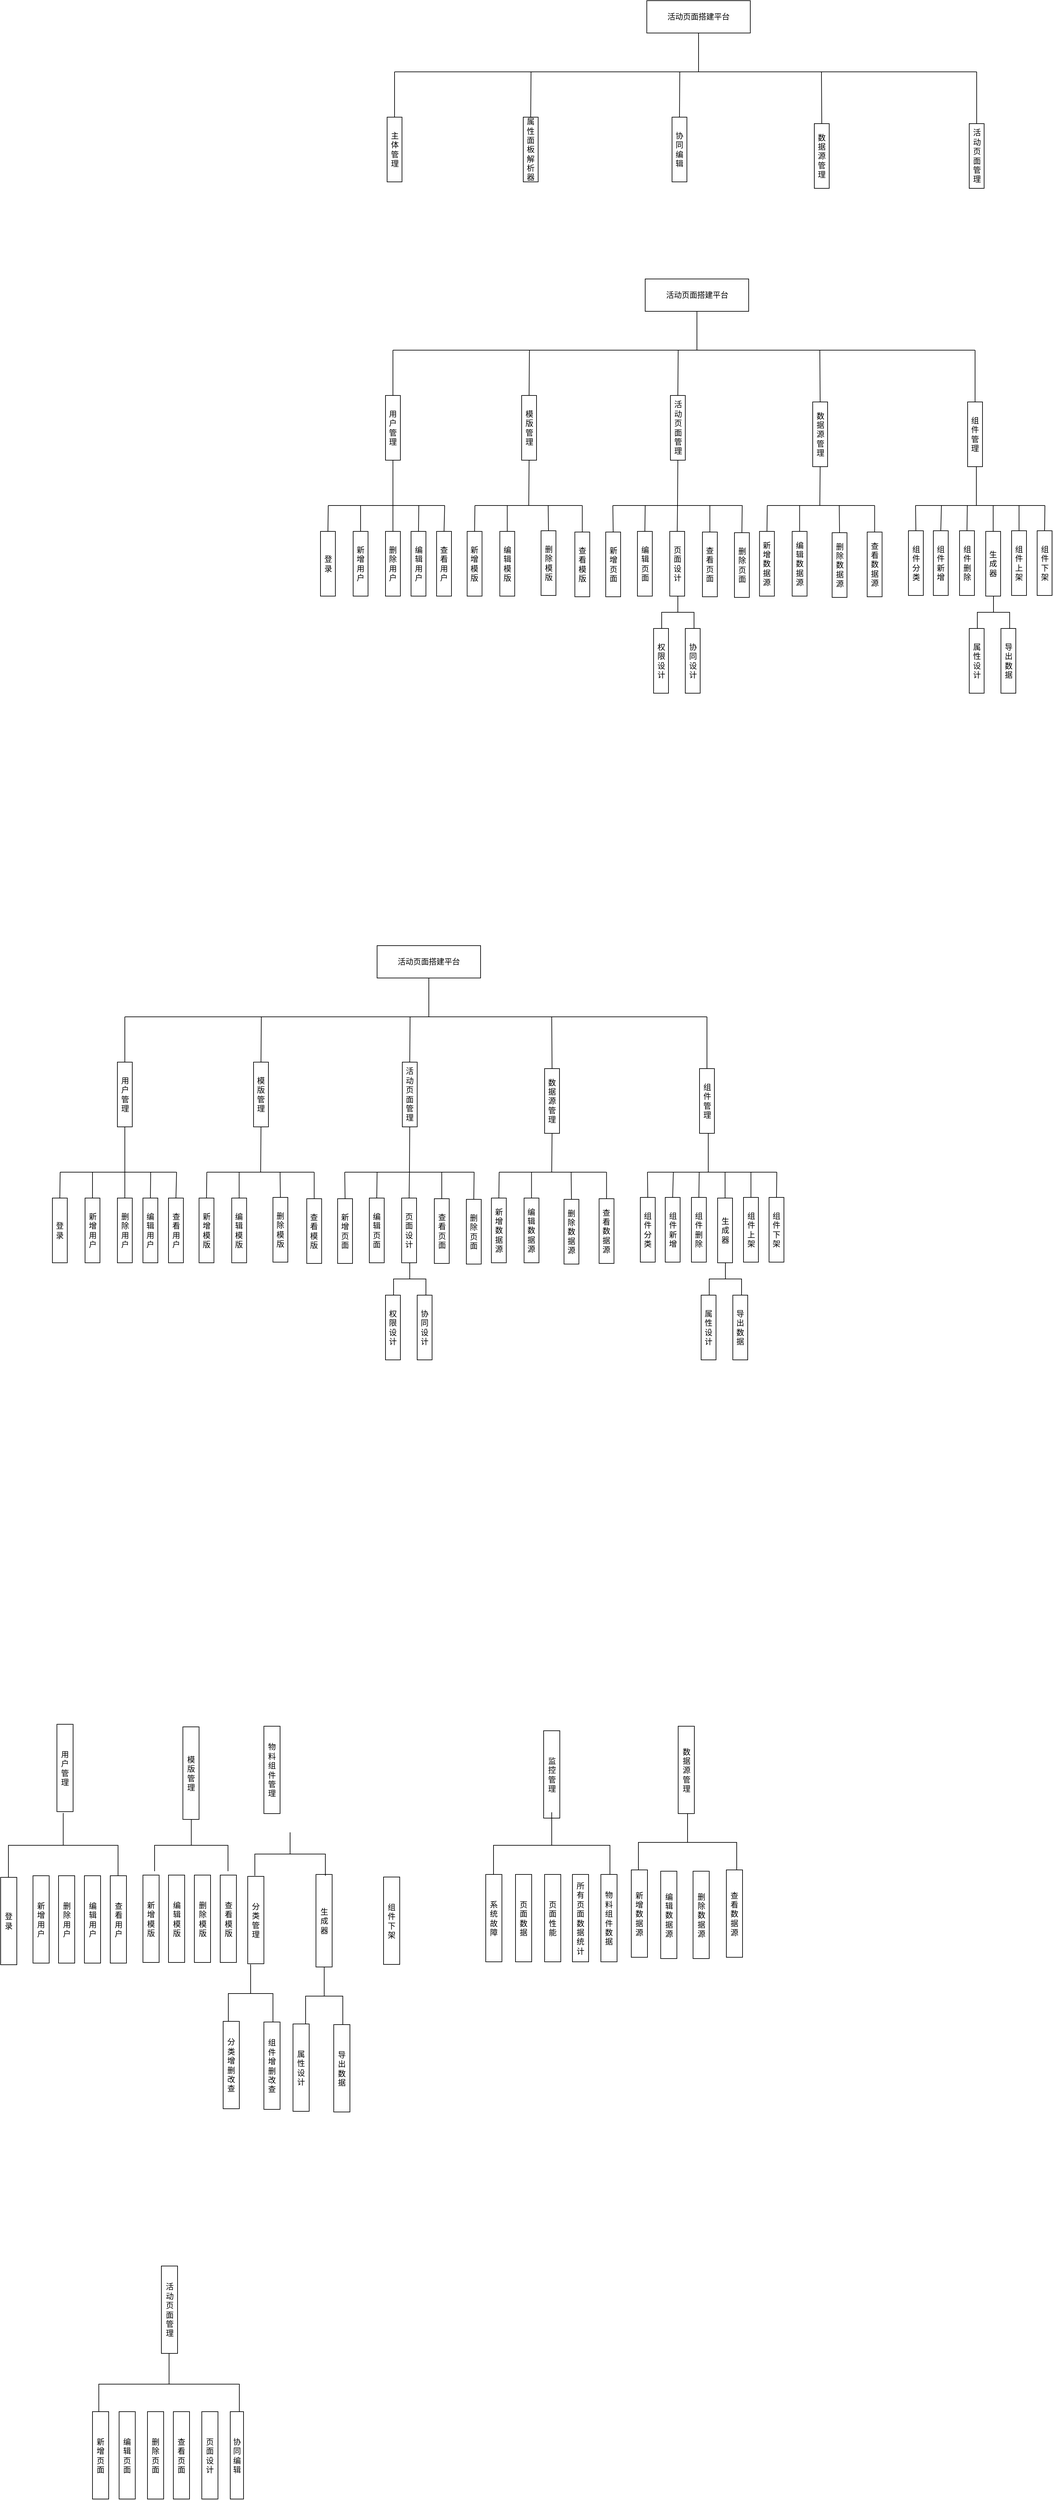 <mxfile version="23.1.6" type="github">
  <diagram name="第 1 页" id="yezRByxBeG7q0EoHFZJD">
    <mxGraphModel dx="1122" dy="1963" grid="1" gridSize="10" guides="1" tooltips="1" connect="1" arrows="1" fold="1" page="1" pageScale="1" pageWidth="827" pageHeight="1169" math="0" shadow="0">
      <root>
        <mxCell id="0" />
        <mxCell id="1" parent="0" />
        <mxCell id="_EL9DQEcoJoAVr3Y6BzG-3" value="用户管理" style="rounded=0;whiteSpace=wrap;html=1;direction=south;" parent="1" vertex="1">
          <mxGeometry x="175" y="1653" width="25" height="135" as="geometry" />
        </mxCell>
        <mxCell id="_EL9DQEcoJoAVr3Y6BzG-4" value="数据源管理" style="rounded=0;whiteSpace=wrap;html=1;direction=south;" parent="1" vertex="1">
          <mxGeometry x="1135.5" y="1656" width="25" height="135" as="geometry" />
        </mxCell>
        <mxCell id="_EL9DQEcoJoAVr3Y6BzG-6" value="模版管理" style="rounded=0;whiteSpace=wrap;html=1;direction=south;" parent="1" vertex="1">
          <mxGeometry x="369.75" y="1657" width="25" height="143" as="geometry" />
        </mxCell>
        <mxCell id="_EL9DQEcoJoAVr3Y6BzG-8" value="活动页面管理" style="rounded=0;whiteSpace=wrap;html=1;direction=south;" parent="1" vertex="1">
          <mxGeometry x="336.5" y="2490" width="25" height="135" as="geometry" />
        </mxCell>
        <mxCell id="_EL9DQEcoJoAVr3Y6BzG-9" value="生成器" style="rounded=0;whiteSpace=wrap;html=1;direction=south;" parent="1" vertex="1">
          <mxGeometry x="575.5" y="1885" width="25" height="143" as="geometry" />
        </mxCell>
        <mxCell id="_EL9DQEcoJoAVr3Y6BzG-10" value="监控管理" style="rounded=0;whiteSpace=wrap;html=1;direction=south;" parent="1" vertex="1">
          <mxGeometry x="927.5" y="1663" width="25" height="135" as="geometry" />
        </mxCell>
        <mxCell id="_EL9DQEcoJoAVr3Y6BzG-11" value="" style="strokeWidth=1;html=1;shape=mxgraph.flowchart.annotation_2;align=left;labelPosition=right;pointerEvents=1;direction=south;" parent="1" vertex="1">
          <mxGeometry x="100" y="1790" width="169.5" height="100" as="geometry" />
        </mxCell>
        <mxCell id="_EL9DQEcoJoAVr3Y6BzG-12" value="新增用户" style="rounded=0;whiteSpace=wrap;html=1;direction=south;" parent="1" vertex="1">
          <mxGeometry x="138" y="1887" width="25" height="135" as="geometry" />
        </mxCell>
        <mxCell id="_EL9DQEcoJoAVr3Y6BzG-13" value="删除用户" style="rounded=0;whiteSpace=wrap;html=1;direction=south;" parent="1" vertex="1">
          <mxGeometry x="177.5" y="1887" width="25" height="135" as="geometry" />
        </mxCell>
        <mxCell id="_EL9DQEcoJoAVr3Y6BzG-14" value="编辑用户" style="rounded=0;whiteSpace=wrap;html=1;direction=south;" parent="1" vertex="1">
          <mxGeometry x="217.5" y="1887" width="25" height="135" as="geometry" />
        </mxCell>
        <mxCell id="_EL9DQEcoJoAVr3Y6BzG-15" value="查看用户" style="rounded=0;whiteSpace=wrap;html=1;direction=south;" parent="1" vertex="1">
          <mxGeometry x="257.5" y="1887" width="25" height="135" as="geometry" />
        </mxCell>
        <mxCell id="_EL9DQEcoJoAVr3Y6BzG-16" value="" style="strokeWidth=1;html=1;shape=mxgraph.flowchart.annotation_2;align=left;labelPosition=right;pointerEvents=1;direction=south;" parent="1" vertex="1">
          <mxGeometry x="326" y="1800" width="113.5" height="80" as="geometry" />
        </mxCell>
        <mxCell id="_EL9DQEcoJoAVr3Y6BzG-17" value="新增模版" style="rounded=0;whiteSpace=wrap;html=1;direction=south;" parent="1" vertex="1">
          <mxGeometry x="308" y="1886" width="25" height="135" as="geometry" />
        </mxCell>
        <mxCell id="_EL9DQEcoJoAVr3Y6BzG-18" value="编辑模版" style="rounded=0;whiteSpace=wrap;html=1;direction=south;" parent="1" vertex="1">
          <mxGeometry x="347.5" y="1886" width="25" height="135" as="geometry" />
        </mxCell>
        <mxCell id="_EL9DQEcoJoAVr3Y6BzG-19" value="删除模版" style="rounded=0;whiteSpace=wrap;html=1;direction=south;" parent="1" vertex="1">
          <mxGeometry x="387.5" y="1886" width="25" height="135" as="geometry" />
        </mxCell>
        <mxCell id="_EL9DQEcoJoAVr3Y6BzG-20" value="查看模版" style="rounded=0;whiteSpace=wrap;html=1;direction=south;" parent="1" vertex="1">
          <mxGeometry x="427.5" y="1886" width="25" height="135" as="geometry" />
        </mxCell>
        <mxCell id="_EL9DQEcoJoAVr3Y6BzG-21" value="" style="strokeWidth=1;html=1;shape=mxgraph.flowchart.annotation_2;align=left;labelPosition=right;pointerEvents=1;direction=south;" parent="1" vertex="1">
          <mxGeometry x="239.75" y="2625" width="217.25" height="95" as="geometry" />
        </mxCell>
        <mxCell id="_EL9DQEcoJoAVr3Y6BzG-22" value="新增页面" style="rounded=0;whiteSpace=wrap;html=1;direction=south;" parent="1" vertex="1">
          <mxGeometry x="230" y="2715" width="25" height="135" as="geometry" />
        </mxCell>
        <mxCell id="_EL9DQEcoJoAVr3Y6BzG-23" value="编辑页面" style="rounded=0;whiteSpace=wrap;html=1;direction=south;" parent="1" vertex="1">
          <mxGeometry x="271.16" y="2715" width="25" height="135" as="geometry" />
        </mxCell>
        <mxCell id="_EL9DQEcoJoAVr3Y6BzG-24" value="删除页面" style="rounded=0;whiteSpace=wrap;html=1;direction=south;" parent="1" vertex="1">
          <mxGeometry x="315" y="2715" width="25" height="135" as="geometry" />
        </mxCell>
        <mxCell id="_EL9DQEcoJoAVr3Y6BzG-25" value="查看页面" style="rounded=0;whiteSpace=wrap;html=1;direction=south;" parent="1" vertex="1">
          <mxGeometry x="355" y="2715" width="25" height="135" as="geometry" />
        </mxCell>
        <mxCell id="_EL9DQEcoJoAVr3Y6BzG-26" value="页面设计" style="rounded=0;whiteSpace=wrap;html=1;direction=south;" parent="1" vertex="1">
          <mxGeometry x="399" y="2715" width="25" height="135" as="geometry" />
        </mxCell>
        <mxCell id="_EL9DQEcoJoAVr3Y6BzG-27" value="协同编辑" style="rounded=0;whiteSpace=wrap;html=1;direction=south;" parent="1" vertex="1">
          <mxGeometry x="443" y="2715" width="20.5" height="135" as="geometry" />
        </mxCell>
        <mxCell id="_EL9DQEcoJoAVr3Y6BzG-28" value="" style="strokeWidth=1;html=1;shape=mxgraph.flowchart.annotation_2;align=left;labelPosition=right;pointerEvents=1;direction=south;" parent="1" vertex="1">
          <mxGeometry x="559.5" y="2028" width="57.5" height="90" as="geometry" />
        </mxCell>
        <mxCell id="_EL9DQEcoJoAVr3Y6BzG-29" value="属性设计" style="rounded=0;whiteSpace=wrap;html=1;direction=south;" parent="1" vertex="1">
          <mxGeometry x="540" y="2116" width="25" height="135" as="geometry" />
        </mxCell>
        <mxCell id="_EL9DQEcoJoAVr3Y6BzG-30" value="导出数据" style="rounded=0;whiteSpace=wrap;html=1;direction=south;" parent="1" vertex="1">
          <mxGeometry x="603" y="2117" width="25" height="135" as="geometry" />
        </mxCell>
        <mxCell id="_EL9DQEcoJoAVr3Y6BzG-31" value="" style="strokeWidth=1;html=1;shape=mxgraph.flowchart.annotation_2;align=left;labelPosition=right;pointerEvents=1;direction=south;" parent="1" vertex="1">
          <mxGeometry x="850" y="1789" width="180" height="102" as="geometry" />
        </mxCell>
        <mxCell id="_EL9DQEcoJoAVr3Y6BzG-32" value="系统故障" style="rounded=0;whiteSpace=wrap;html=1;direction=south;" parent="1" vertex="1">
          <mxGeometry x="838" y="1885" width="25" height="135" as="geometry" />
        </mxCell>
        <mxCell id="_EL9DQEcoJoAVr3Y6BzG-33" value="页面数据" style="rounded=0;whiteSpace=wrap;html=1;direction=south;" parent="1" vertex="1">
          <mxGeometry x="884" y="1885" width="25" height="135" as="geometry" />
        </mxCell>
        <mxCell id="_EL9DQEcoJoAVr3Y6BzG-34" value="页面性能" style="rounded=0;whiteSpace=wrap;html=1;direction=south;" parent="1" vertex="1">
          <mxGeometry x="929" y="1885" width="25" height="135" as="geometry" />
        </mxCell>
        <mxCell id="_EL9DQEcoJoAVr3Y6BzG-35" value="所有页面数据统计" style="rounded=0;whiteSpace=wrap;html=1;direction=south;" parent="1" vertex="1">
          <mxGeometry x="972" y="1885" width="25" height="135" as="geometry" />
        </mxCell>
        <mxCell id="_EL9DQEcoJoAVr3Y6BzG-36" value="物料组件数据" style="rounded=0;whiteSpace=wrap;html=1;direction=south;" parent="1" vertex="1">
          <mxGeometry x="1016" y="1885" width="25" height="135" as="geometry" />
        </mxCell>
        <mxCell id="_EL9DQEcoJoAVr3Y6BzG-37" value="" style="strokeWidth=1;html=1;shape=mxgraph.flowchart.annotation_2;align=left;labelPosition=right;pointerEvents=1;direction=south;" parent="1" vertex="1">
          <mxGeometry x="1074" y="1791" width="152" height="89" as="geometry" />
        </mxCell>
        <mxCell id="_EL9DQEcoJoAVr3Y6BzG-38" value="新增数据源" style="rounded=0;whiteSpace=wrap;html=1;direction=south;" parent="1" vertex="1">
          <mxGeometry x="1063" y="1878" width="25" height="135" as="geometry" />
        </mxCell>
        <mxCell id="_EL9DQEcoJoAVr3Y6BzG-39" value="编辑数据源" style="rounded=0;whiteSpace=wrap;html=1;direction=south;" parent="1" vertex="1">
          <mxGeometry x="1108.5" y="1880" width="25" height="135" as="geometry" />
        </mxCell>
        <mxCell id="_EL9DQEcoJoAVr3Y6BzG-40" value="删除数据源" style="rounded=0;whiteSpace=wrap;html=1;direction=south;" parent="1" vertex="1">
          <mxGeometry x="1158.5" y="1880" width="25" height="135" as="geometry" />
        </mxCell>
        <mxCell id="_EL9DQEcoJoAVr3Y6BzG-41" value="查看数据源" style="rounded=0;whiteSpace=wrap;html=1;direction=south;" parent="1" vertex="1">
          <mxGeometry x="1210" y="1878" width="25" height="135" as="geometry" />
        </mxCell>
        <mxCell id="_EL9DQEcoJoAVr3Y6BzG-42" value="物料组件管理" style="rounded=0;whiteSpace=wrap;html=1;direction=south;" parent="1" vertex="1">
          <mxGeometry x="495" y="1656" width="25" height="135" as="geometry" />
        </mxCell>
        <mxCell id="_EL9DQEcoJoAVr3Y6BzG-43" value="" style="strokeWidth=1;html=1;shape=mxgraph.flowchart.annotation_2;align=left;labelPosition=right;pointerEvents=1;direction=south;" parent="1" vertex="1">
          <mxGeometry x="481" y="1820" width="109" height="67" as="geometry" />
        </mxCell>
        <mxCell id="_EL9DQEcoJoAVr3Y6BzG-44" value="分类管理" style="rounded=0;whiteSpace=wrap;html=1;direction=south;" parent="1" vertex="1">
          <mxGeometry x="470" y="1888" width="25" height="135" as="geometry" />
        </mxCell>
        <mxCell id="_EL9DQEcoJoAVr3Y6BzG-48" value="组件下架" style="rounded=0;whiteSpace=wrap;html=1;direction=south;" parent="1" vertex="1">
          <mxGeometry x="680" y="1889" width="25" height="135" as="geometry" />
        </mxCell>
        <mxCell id="_EL9DQEcoJoAVr3Y6BzG-49" value="登录" style="rounded=0;whiteSpace=wrap;html=1;direction=south;" parent="1" vertex="1">
          <mxGeometry x="88" y="1889.5" width="25" height="135" as="geometry" />
        </mxCell>
        <mxCell id="_EL9DQEcoJoAVr3Y6BzG-53" value="" style="strokeWidth=1;html=1;shape=mxgraph.flowchart.annotation_2;align=left;labelPosition=right;pointerEvents=1;direction=south;" parent="1" vertex="1">
          <mxGeometry x="440" y="2024" width="69" height="90" as="geometry" />
        </mxCell>
        <mxCell id="_EL9DQEcoJoAVr3Y6BzG-54" value="分类增删改查" style="rounded=0;whiteSpace=wrap;html=1;direction=south;" parent="1" vertex="1">
          <mxGeometry x="432" y="2112" width="25" height="135" as="geometry" />
        </mxCell>
        <mxCell id="_EL9DQEcoJoAVr3Y6BzG-55" value="组件增删改查" style="rounded=0;whiteSpace=wrap;html=1;direction=south;" parent="1" vertex="1">
          <mxGeometry x="495" y="2113" width="25" height="135" as="geometry" />
        </mxCell>
        <mxCell id="eoEls10Fh8nNtT96hwVB-1" value="&lt;font style=&quot;font-size: 12px;&quot;&gt;活动页面搭建平台&lt;/font&gt;" style="rounded=0;whiteSpace=wrap;html=1;" parent="1" vertex="1">
          <mxGeometry x="670" y="450" width="160" height="50" as="geometry" />
        </mxCell>
        <mxCell id="eoEls10Fh8nNtT96hwVB-4" value="用户管理" style="rounded=0;whiteSpace=wrap;html=1;" parent="1" vertex="1">
          <mxGeometry x="268.5" y="630" width="23" height="100" as="geometry" />
        </mxCell>
        <mxCell id="eoEls10Fh8nNtT96hwVB-6" value="模版管理" style="rounded=0;whiteSpace=wrap;html=1;" parent="1" vertex="1">
          <mxGeometry x="479" y="630" width="23" height="100" as="geometry" />
        </mxCell>
        <mxCell id="eoEls10Fh8nNtT96hwVB-9" value="组件管理" style="rounded=0;whiteSpace=wrap;html=1;" parent="1" vertex="1">
          <mxGeometry x="1168.5" y="640" width="23" height="100" as="geometry" />
        </mxCell>
        <mxCell id="eoEls10Fh8nNtT96hwVB-13" value="活动页面管理" style="rounded=0;whiteSpace=wrap;html=1;" parent="1" vertex="1">
          <mxGeometry x="709" y="630" width="23" height="100" as="geometry" />
        </mxCell>
        <mxCell id="eoEls10Fh8nNtT96hwVB-15" value="" style="endArrow=none;html=1;rounded=0;entryX=0.5;entryY=1;entryDx=0;entryDy=0;" parent="1" target="eoEls10Fh8nNtT96hwVB-1" edge="1">
          <mxGeometry width="50" height="50" relative="1" as="geometry">
            <mxPoint x="750" y="560" as="sourcePoint" />
            <mxPoint x="770" y="860" as="targetPoint" />
            <Array as="points">
              <mxPoint x="750" y="520" />
            </Array>
          </mxGeometry>
        </mxCell>
        <mxCell id="eoEls10Fh8nNtT96hwVB-16" value="" style="endArrow=none;html=1;rounded=0;" parent="1" edge="1">
          <mxGeometry width="50" height="50" relative="1" as="geometry">
            <mxPoint x="280" y="560" as="sourcePoint" />
            <mxPoint x="1180" y="560" as="targetPoint" />
          </mxGeometry>
        </mxCell>
        <mxCell id="eoEls10Fh8nNtT96hwVB-17" value="" style="endArrow=none;html=1;rounded=0;exitX=0.5;exitY=0;exitDx=0;exitDy=0;" parent="1" source="eoEls10Fh8nNtT96hwVB-4" edge="1">
          <mxGeometry width="50" height="50" relative="1" as="geometry">
            <mxPoint x="720" y="910" as="sourcePoint" />
            <mxPoint x="280" y="560" as="targetPoint" />
          </mxGeometry>
        </mxCell>
        <mxCell id="eoEls10Fh8nNtT96hwVB-18" value="登录" style="rounded=0;whiteSpace=wrap;html=1;" parent="1" vertex="1">
          <mxGeometry x="168.0" y="840" width="23" height="100" as="geometry" />
        </mxCell>
        <mxCell id="eoEls10Fh8nNtT96hwVB-19" value="新增用户" style="rounded=0;whiteSpace=wrap;html=1;" parent="1" vertex="1">
          <mxGeometry x="218.5" y="840" width="23" height="100" as="geometry" />
        </mxCell>
        <mxCell id="eoEls10Fh8nNtT96hwVB-20" value="删除用户" style="rounded=0;whiteSpace=wrap;html=1;" parent="1" vertex="1">
          <mxGeometry x="268.5" y="840" width="23" height="100" as="geometry" />
        </mxCell>
        <mxCell id="eoEls10Fh8nNtT96hwVB-22" value="编辑用户" style="rounded=0;whiteSpace=wrap;html=1;" parent="1" vertex="1">
          <mxGeometry x="308.0" y="840" width="23" height="100" as="geometry" />
        </mxCell>
        <mxCell id="eoEls10Fh8nNtT96hwVB-23" value="查看用户" style="rounded=0;whiteSpace=wrap;html=1;" parent="1" vertex="1">
          <mxGeometry x="347.5" y="840" width="23" height="100" as="geometry" />
        </mxCell>
        <mxCell id="eoEls10Fh8nNtT96hwVB-26" value="" style="endArrow=none;html=1;rounded=0;exitX=0.5;exitY=1;exitDx=0;exitDy=0;" parent="1" source="eoEls10Fh8nNtT96hwVB-4" edge="1">
          <mxGeometry width="50" height="50" relative="1" as="geometry">
            <mxPoint x="720" y="500" as="sourcePoint" />
            <mxPoint x="280" y="800" as="targetPoint" />
          </mxGeometry>
        </mxCell>
        <mxCell id="eoEls10Fh8nNtT96hwVB-27" value="" style="endArrow=none;html=1;rounded=0;" parent="1" edge="1">
          <mxGeometry width="50" height="50" relative="1" as="geometry">
            <mxPoint x="180" y="800" as="sourcePoint" />
            <mxPoint x="360" y="800" as="targetPoint" />
          </mxGeometry>
        </mxCell>
        <mxCell id="eoEls10Fh8nNtT96hwVB-28" value="" style="endArrow=none;html=1;rounded=0;entryX=0.5;entryY=0;entryDx=0;entryDy=0;" parent="1" target="eoEls10Fh8nNtT96hwVB-18" edge="1">
          <mxGeometry width="50" height="50" relative="1" as="geometry">
            <mxPoint x="180" y="800" as="sourcePoint" />
            <mxPoint x="770" y="450" as="targetPoint" />
          </mxGeometry>
        </mxCell>
        <mxCell id="eoEls10Fh8nNtT96hwVB-30" value="" style="endArrow=none;html=1;rounded=0;entryX=0.5;entryY=0;entryDx=0;entryDy=0;" parent="1" target="eoEls10Fh8nNtT96hwVB-19" edge="1">
          <mxGeometry width="50" height="50" relative="1" as="geometry">
            <mxPoint x="230" y="800" as="sourcePoint" />
            <mxPoint x="770" y="450" as="targetPoint" />
          </mxGeometry>
        </mxCell>
        <mxCell id="eoEls10Fh8nNtT96hwVB-31" value="" style="endArrow=none;html=1;rounded=0;entryX=0.5;entryY=0;entryDx=0;entryDy=0;" parent="1" target="eoEls10Fh8nNtT96hwVB-20" edge="1">
          <mxGeometry width="50" height="50" relative="1" as="geometry">
            <mxPoint x="280" y="800" as="sourcePoint" />
            <mxPoint x="770" y="450" as="targetPoint" />
          </mxGeometry>
        </mxCell>
        <mxCell id="eoEls10Fh8nNtT96hwVB-32" value="" style="endArrow=none;html=1;rounded=0;entryX=0.5;entryY=0;entryDx=0;entryDy=0;" parent="1" target="eoEls10Fh8nNtT96hwVB-22" edge="1">
          <mxGeometry width="50" height="50" relative="1" as="geometry">
            <mxPoint x="320" y="800" as="sourcePoint" />
            <mxPoint x="330" y="830" as="targetPoint" />
          </mxGeometry>
        </mxCell>
        <mxCell id="eoEls10Fh8nNtT96hwVB-33" value="" style="endArrow=none;html=1;rounded=0;entryX=0.5;entryY=0;entryDx=0;entryDy=0;" parent="1" target="eoEls10Fh8nNtT96hwVB-23" edge="1">
          <mxGeometry width="50" height="50" relative="1" as="geometry">
            <mxPoint x="360" y="800" as="sourcePoint" />
            <mxPoint x="770" y="450" as="targetPoint" />
          </mxGeometry>
        </mxCell>
        <mxCell id="eoEls10Fh8nNtT96hwVB-34" value="新增模版" style="rounded=0;whiteSpace=wrap;html=1;" parent="1" vertex="1">
          <mxGeometry x="394.75" y="840" width="23" height="100" as="geometry" />
        </mxCell>
        <mxCell id="eoEls10Fh8nNtT96hwVB-35" value="编辑模版" style="rounded=0;whiteSpace=wrap;html=1;" parent="1" vertex="1">
          <mxGeometry x="445.25" y="840" width="23" height="100" as="geometry" />
        </mxCell>
        <mxCell id="eoEls10Fh8nNtT96hwVB-36" value="删除模版" style="rounded=0;whiteSpace=wrap;html=1;" parent="1" vertex="1">
          <mxGeometry x="509" y="839" width="23" height="100" as="geometry" />
        </mxCell>
        <mxCell id="eoEls10Fh8nNtT96hwVB-37" value="查看模版" style="rounded=0;whiteSpace=wrap;html=1;" parent="1" vertex="1">
          <mxGeometry x="561.25" y="841" width="23" height="100" as="geometry" />
        </mxCell>
        <mxCell id="eoEls10Fh8nNtT96hwVB-39" value="" style="endArrow=none;html=1;rounded=0;exitX=0.5;exitY=1;exitDx=0;exitDy=0;" parent="1" source="eoEls10Fh8nNtT96hwVB-6" edge="1">
          <mxGeometry width="50" height="50" relative="1" as="geometry">
            <mxPoint x="544" y="730" as="sourcePoint" />
            <mxPoint x="490" y="800" as="targetPoint" />
          </mxGeometry>
        </mxCell>
        <mxCell id="eoEls10Fh8nNtT96hwVB-40" value="" style="endArrow=none;html=1;rounded=0;" parent="1" edge="1">
          <mxGeometry width="50" height="50" relative="1" as="geometry">
            <mxPoint x="406.75" y="800" as="sourcePoint" />
            <mxPoint x="572.75" y="800" as="targetPoint" />
          </mxGeometry>
        </mxCell>
        <mxCell id="eoEls10Fh8nNtT96hwVB-41" value="" style="endArrow=none;html=1;rounded=0;entryX=0.5;entryY=0;entryDx=0;entryDy=0;" parent="1" target="eoEls10Fh8nNtT96hwVB-34" edge="1">
          <mxGeometry width="50" height="50" relative="1" as="geometry">
            <mxPoint x="406.75" y="800" as="sourcePoint" />
            <mxPoint x="996.75" y="450" as="targetPoint" />
          </mxGeometry>
        </mxCell>
        <mxCell id="eoEls10Fh8nNtT96hwVB-42" value="" style="endArrow=none;html=1;rounded=0;entryX=0.5;entryY=0;entryDx=0;entryDy=0;" parent="1" target="eoEls10Fh8nNtT96hwVB-35" edge="1">
          <mxGeometry width="50" height="50" relative="1" as="geometry">
            <mxPoint x="456.75" y="800" as="sourcePoint" />
            <mxPoint x="996.75" y="450" as="targetPoint" />
          </mxGeometry>
        </mxCell>
        <mxCell id="eoEls10Fh8nNtT96hwVB-43" value="" style="endArrow=none;html=1;rounded=0;entryX=0.5;entryY=0;entryDx=0;entryDy=0;" parent="1" target="eoEls10Fh8nNtT96hwVB-36" edge="1">
          <mxGeometry width="50" height="50" relative="1" as="geometry">
            <mxPoint x="520" y="800" as="sourcePoint" />
            <mxPoint x="996.75" y="450" as="targetPoint" />
          </mxGeometry>
        </mxCell>
        <mxCell id="eoEls10Fh8nNtT96hwVB-44" value="" style="endArrow=none;html=1;rounded=0;entryX=0.5;entryY=0;entryDx=0;entryDy=0;" parent="1" target="eoEls10Fh8nNtT96hwVB-37" edge="1">
          <mxGeometry width="50" height="50" relative="1" as="geometry">
            <mxPoint x="572.75" y="800" as="sourcePoint" />
            <mxPoint x="556.75" y="830" as="targetPoint" />
          </mxGeometry>
        </mxCell>
        <mxCell id="eoEls10Fh8nNtT96hwVB-46" value="新增页面" style="rounded=0;whiteSpace=wrap;html=1;" parent="1" vertex="1">
          <mxGeometry x="609" y="841" width="23" height="100" as="geometry" />
        </mxCell>
        <mxCell id="eoEls10Fh8nNtT96hwVB-47" value="编辑页面" style="rounded=0;whiteSpace=wrap;html=1;" parent="1" vertex="1">
          <mxGeometry x="658" y="840" width="23" height="100" as="geometry" />
        </mxCell>
        <mxCell id="eoEls10Fh8nNtT96hwVB-48" value="删除页面" style="rounded=0;whiteSpace=wrap;html=1;" parent="1" vertex="1">
          <mxGeometry x="808" y="842" width="23" height="100" as="geometry" />
        </mxCell>
        <mxCell id="eoEls10Fh8nNtT96hwVB-50" value="查看页面" style="rounded=0;whiteSpace=wrap;html=1;" parent="1" vertex="1">
          <mxGeometry x="758.5" y="841" width="23" height="100" as="geometry" />
        </mxCell>
        <mxCell id="eoEls10Fh8nNtT96hwVB-51" value="页面设计" style="rounded=0;whiteSpace=wrap;html=1;" parent="1" vertex="1">
          <mxGeometry x="708" y="840" width="23" height="100" as="geometry" />
        </mxCell>
        <mxCell id="eoEls10Fh8nNtT96hwVB-52" value="权限设计" style="rounded=0;whiteSpace=wrap;html=1;" parent="1" vertex="1">
          <mxGeometry x="683" y="990" width="23" height="100" as="geometry" />
        </mxCell>
        <mxCell id="eoEls10Fh8nNtT96hwVB-53" value="协同设计" style="rounded=0;whiteSpace=wrap;html=1;" parent="1" vertex="1">
          <mxGeometry x="732" y="990" width="23" height="100" as="geometry" />
        </mxCell>
        <mxCell id="eoEls10Fh8nNtT96hwVB-54" value="数据源管理" style="rounded=0;whiteSpace=wrap;html=1;" parent="1" vertex="1">
          <mxGeometry x="929" y="640" width="23" height="100" as="geometry" />
        </mxCell>
        <mxCell id="eoEls10Fh8nNtT96hwVB-55" value="新增数据源" style="rounded=0;whiteSpace=wrap;html=1;" parent="1" vertex="1">
          <mxGeometry x="846.75" y="840" width="23" height="100" as="geometry" />
        </mxCell>
        <mxCell id="eoEls10Fh8nNtT96hwVB-56" value="编辑数据源" style="rounded=0;whiteSpace=wrap;html=1;" parent="1" vertex="1">
          <mxGeometry x="897.25" y="840" width="23" height="100" as="geometry" />
        </mxCell>
        <mxCell id="eoEls10Fh8nNtT96hwVB-57" value="删除数据源" style="rounded=0;whiteSpace=wrap;html=1;" parent="1" vertex="1">
          <mxGeometry x="959" y="842" width="23" height="100" as="geometry" />
        </mxCell>
        <mxCell id="eoEls10Fh8nNtT96hwVB-58" value="查看数据源" style="rounded=0;whiteSpace=wrap;html=1;" parent="1" vertex="1">
          <mxGeometry x="1013.25" y="841" width="23" height="100" as="geometry" />
        </mxCell>
        <mxCell id="eoEls10Fh8nNtT96hwVB-59" value="" style="endArrow=none;html=1;rounded=0;exitX=0.5;exitY=1;exitDx=0;exitDy=0;" parent="1" source="eoEls10Fh8nNtT96hwVB-54" edge="1">
          <mxGeometry width="50" height="50" relative="1" as="geometry">
            <mxPoint x="996" y="730" as="sourcePoint" />
            <mxPoint x="940" y="800" as="targetPoint" />
          </mxGeometry>
        </mxCell>
        <mxCell id="eoEls10Fh8nNtT96hwVB-60" value="" style="endArrow=none;html=1;rounded=0;" parent="1" edge="1">
          <mxGeometry width="50" height="50" relative="1" as="geometry">
            <mxPoint x="858.75" y="800" as="sourcePoint" />
            <mxPoint x="1024.75" y="800" as="targetPoint" />
          </mxGeometry>
        </mxCell>
        <mxCell id="eoEls10Fh8nNtT96hwVB-61" value="" style="endArrow=none;html=1;rounded=0;entryX=0.5;entryY=0;entryDx=0;entryDy=0;" parent="1" target="eoEls10Fh8nNtT96hwVB-55" edge="1">
          <mxGeometry width="50" height="50" relative="1" as="geometry">
            <mxPoint x="858.75" y="800" as="sourcePoint" />
            <mxPoint x="1448.75" y="450" as="targetPoint" />
          </mxGeometry>
        </mxCell>
        <mxCell id="eoEls10Fh8nNtT96hwVB-62" value="" style="endArrow=none;html=1;rounded=0;entryX=0.5;entryY=0;entryDx=0;entryDy=0;" parent="1" target="eoEls10Fh8nNtT96hwVB-56" edge="1">
          <mxGeometry width="50" height="50" relative="1" as="geometry">
            <mxPoint x="908.75" y="800" as="sourcePoint" />
            <mxPoint x="1448.75" y="450" as="targetPoint" />
          </mxGeometry>
        </mxCell>
        <mxCell id="eoEls10Fh8nNtT96hwVB-63" value="" style="endArrow=none;html=1;rounded=0;entryX=0.5;entryY=0;entryDx=0;entryDy=0;" parent="1" target="eoEls10Fh8nNtT96hwVB-57" edge="1">
          <mxGeometry width="50" height="50" relative="1" as="geometry">
            <mxPoint x="970" y="800" as="sourcePoint" />
            <mxPoint x="1448.75" y="450" as="targetPoint" />
          </mxGeometry>
        </mxCell>
        <mxCell id="eoEls10Fh8nNtT96hwVB-64" value="" style="endArrow=none;html=1;rounded=0;entryX=0.5;entryY=0;entryDx=0;entryDy=0;" parent="1" target="eoEls10Fh8nNtT96hwVB-58" edge="1">
          <mxGeometry width="50" height="50" relative="1" as="geometry">
            <mxPoint x="1024.75" y="800" as="sourcePoint" />
            <mxPoint x="1008.75" y="830" as="targetPoint" />
          </mxGeometry>
        </mxCell>
        <mxCell id="eoEls10Fh8nNtT96hwVB-65" value="" style="endArrow=none;html=1;rounded=0;entryX=0.5;entryY=1;entryDx=0;entryDy=0;" parent="1" target="eoEls10Fh8nNtT96hwVB-13" edge="1">
          <mxGeometry width="50" height="50" relative="1" as="geometry">
            <mxPoint x="720" y="800" as="sourcePoint" />
            <mxPoint x="770" y="810" as="targetPoint" />
          </mxGeometry>
        </mxCell>
        <mxCell id="eoEls10Fh8nNtT96hwVB-66" value="" style="endArrow=none;html=1;rounded=0;entryX=-4.007;entryY=0.525;entryDx=0;entryDy=0;entryPerimeter=0;" parent="1" edge="1">
          <mxGeometry width="50" height="50" relative="1" as="geometry">
            <mxPoint x="620" y="800" as="sourcePoint" />
            <mxPoint x="820.35" y="800.029" as="targetPoint" />
          </mxGeometry>
        </mxCell>
        <mxCell id="eoEls10Fh8nNtT96hwVB-67" value="" style="endArrow=none;html=1;rounded=0;exitX=0.5;exitY=0;exitDx=0;exitDy=0;" parent="1" source="eoEls10Fh8nNtT96hwVB-51" edge="1">
          <mxGeometry width="50" height="50" relative="1" as="geometry">
            <mxPoint x="720" y="840" as="sourcePoint" />
            <mxPoint x="720" y="800" as="targetPoint" />
          </mxGeometry>
        </mxCell>
        <mxCell id="eoEls10Fh8nNtT96hwVB-68" value="" style="endArrow=none;html=1;rounded=0;exitX=0.5;exitY=0;exitDx=0;exitDy=0;" parent="1" source="eoEls10Fh8nNtT96hwVB-46" edge="1">
          <mxGeometry width="50" height="50" relative="1" as="geometry">
            <mxPoint x="720" y="860" as="sourcePoint" />
            <mxPoint x="620" y="800" as="targetPoint" />
          </mxGeometry>
        </mxCell>
        <mxCell id="eoEls10Fh8nNtT96hwVB-69" value="" style="endArrow=none;html=1;rounded=0;exitX=0.5;exitY=0;exitDx=0;exitDy=0;" parent="1" source="eoEls10Fh8nNtT96hwVB-47" edge="1">
          <mxGeometry width="50" height="50" relative="1" as="geometry">
            <mxPoint x="720" y="860" as="sourcePoint" />
            <mxPoint x="670" y="800" as="targetPoint" />
          </mxGeometry>
        </mxCell>
        <mxCell id="eoEls10Fh8nNtT96hwVB-70" value="" style="endArrow=none;html=1;rounded=0;exitX=0.5;exitY=0;exitDx=0;exitDy=0;" parent="1" source="eoEls10Fh8nNtT96hwVB-50" edge="1">
          <mxGeometry width="50" height="50" relative="1" as="geometry">
            <mxPoint x="720" y="860" as="sourcePoint" />
            <mxPoint x="770" y="800" as="targetPoint" />
          </mxGeometry>
        </mxCell>
        <mxCell id="eoEls10Fh8nNtT96hwVB-71" value="" style="endArrow=none;html=1;rounded=0;exitX=0.5;exitY=0;exitDx=0;exitDy=0;" parent="1" source="eoEls10Fh8nNtT96hwVB-48" edge="1">
          <mxGeometry width="50" height="50" relative="1" as="geometry">
            <mxPoint x="720" y="860" as="sourcePoint" />
            <mxPoint x="820" y="800" as="targetPoint" />
          </mxGeometry>
        </mxCell>
        <mxCell id="eoEls10Fh8nNtT96hwVB-72" value="组件分类" style="rounded=0;whiteSpace=wrap;html=1;" parent="1" vertex="1">
          <mxGeometry x="1077" y="839" width="23" height="100" as="geometry" />
        </mxCell>
        <mxCell id="eoEls10Fh8nNtT96hwVB-73" value="组件新增" style="rounded=0;whiteSpace=wrap;html=1;" parent="1" vertex="1">
          <mxGeometry x="1115.5" y="839" width="23" height="100" as="geometry" />
        </mxCell>
        <mxCell id="eoEls10Fh8nNtT96hwVB-74" value="组件删除" style="rounded=0;whiteSpace=wrap;html=1;" parent="1" vertex="1">
          <mxGeometry x="1156" y="839" width="23" height="100" as="geometry" />
        </mxCell>
        <mxCell id="eoEls10Fh8nNtT96hwVB-75" value="生成器" style="rounded=0;whiteSpace=wrap;html=1;" parent="1" vertex="1">
          <mxGeometry x="1196.5" y="840" width="23" height="100" as="geometry" />
        </mxCell>
        <mxCell id="eoEls10Fh8nNtT96hwVB-76" value="组件上架" style="rounded=0;whiteSpace=wrap;html=1;" parent="1" vertex="1">
          <mxGeometry x="1236.5" y="839" width="23" height="100" as="geometry" />
        </mxCell>
        <mxCell id="eoEls10Fh8nNtT96hwVB-77" value="组件下架" style="rounded=0;whiteSpace=wrap;html=1;" parent="1" vertex="1">
          <mxGeometry x="1276" y="839" width="23" height="100" as="geometry" />
        </mxCell>
        <mxCell id="eoEls10Fh8nNtT96hwVB-78" value="" style="endArrow=none;html=1;rounded=0;entryX=0.5;entryY=1;entryDx=0;entryDy=0;" parent="1" edge="1">
          <mxGeometry width="50" height="50" relative="1" as="geometry">
            <mxPoint x="1182" y="800" as="sourcePoint" />
            <mxPoint x="1182" y="740" as="targetPoint" />
          </mxGeometry>
        </mxCell>
        <mxCell id="eoEls10Fh8nNtT96hwVB-79" value="" style="endArrow=none;html=1;rounded=0;" parent="1" edge="1">
          <mxGeometry width="50" height="50" relative="1" as="geometry">
            <mxPoint x="1088" y="800" as="sourcePoint" />
            <mxPoint x="1288" y="800" as="targetPoint" />
          </mxGeometry>
        </mxCell>
        <mxCell id="eoEls10Fh8nNtT96hwVB-80" value="" style="endArrow=none;html=1;rounded=0;exitX=0.5;exitY=0;exitDx=0;exitDy=0;" parent="1" source="eoEls10Fh8nNtT96hwVB-72" edge="1">
          <mxGeometry width="50" height="50" relative="1" as="geometry">
            <mxPoint x="728" y="860" as="sourcePoint" />
            <mxPoint x="1088" y="800" as="targetPoint" />
          </mxGeometry>
        </mxCell>
        <mxCell id="eoEls10Fh8nNtT96hwVB-81" value="" style="endArrow=none;html=1;rounded=0;exitX=0.5;exitY=0;exitDx=0;exitDy=0;" parent="1" source="eoEls10Fh8nNtT96hwVB-73" edge="1">
          <mxGeometry width="50" height="50" relative="1" as="geometry">
            <mxPoint x="728" y="860" as="sourcePoint" />
            <mxPoint x="1128" y="800" as="targetPoint" />
          </mxGeometry>
        </mxCell>
        <mxCell id="eoEls10Fh8nNtT96hwVB-82" value="" style="endArrow=none;html=1;rounded=0;exitX=0.5;exitY=0;exitDx=0;exitDy=0;" parent="1" source="eoEls10Fh8nNtT96hwVB-74" edge="1">
          <mxGeometry width="50" height="50" relative="1" as="geometry">
            <mxPoint x="768" y="860" as="sourcePoint" />
            <mxPoint x="1168" y="800" as="targetPoint" />
          </mxGeometry>
        </mxCell>
        <mxCell id="eoEls10Fh8nNtT96hwVB-83" value="" style="endArrow=none;html=1;rounded=0;exitX=0.5;exitY=0;exitDx=0;exitDy=0;" parent="1" source="eoEls10Fh8nNtT96hwVB-75" edge="1">
          <mxGeometry width="50" height="50" relative="1" as="geometry">
            <mxPoint x="768" y="860" as="sourcePoint" />
            <mxPoint x="1208" y="800" as="targetPoint" />
          </mxGeometry>
        </mxCell>
        <mxCell id="eoEls10Fh8nNtT96hwVB-84" value="" style="endArrow=none;html=1;rounded=0;exitX=0.5;exitY=0;exitDx=0;exitDy=0;" parent="1" source="eoEls10Fh8nNtT96hwVB-76" edge="1">
          <mxGeometry width="50" height="50" relative="1" as="geometry">
            <mxPoint x="768" y="860" as="sourcePoint" />
            <mxPoint x="1248" y="800" as="targetPoint" />
          </mxGeometry>
        </mxCell>
        <mxCell id="eoEls10Fh8nNtT96hwVB-85" value="" style="endArrow=none;html=1;rounded=0;exitX=0.5;exitY=0;exitDx=0;exitDy=0;" parent="1" source="eoEls10Fh8nNtT96hwVB-77" edge="1">
          <mxGeometry width="50" height="50" relative="1" as="geometry">
            <mxPoint x="768" y="860" as="sourcePoint" />
            <mxPoint x="1288" y="800" as="targetPoint" />
          </mxGeometry>
        </mxCell>
        <mxCell id="eoEls10Fh8nNtT96hwVB-87" value="" style="strokeWidth=1;html=1;shape=mxgraph.flowchart.annotation_2;align=left;labelPosition=right;pointerEvents=1;direction=south;" parent="1" vertex="1">
          <mxGeometry x="695.5" y="940" width="50" height="50" as="geometry" />
        </mxCell>
        <mxCell id="eoEls10Fh8nNtT96hwVB-88" value="属性设计" style="rounded=0;whiteSpace=wrap;html=1;" parent="1" vertex="1">
          <mxGeometry x="1171" y="990" width="23" height="100" as="geometry" />
        </mxCell>
        <mxCell id="eoEls10Fh8nNtT96hwVB-89" value="导出数据" style="rounded=0;whiteSpace=wrap;html=1;" parent="1" vertex="1">
          <mxGeometry x="1220" y="990" width="23" height="100" as="geometry" />
        </mxCell>
        <mxCell id="eoEls10Fh8nNtT96hwVB-90" value="" style="strokeWidth=1;html=1;shape=mxgraph.flowchart.annotation_2;align=left;labelPosition=right;pointerEvents=1;direction=south;" parent="1" vertex="1">
          <mxGeometry x="1183.5" y="940" width="50" height="50" as="geometry" />
        </mxCell>
        <mxCell id="rZ12Plim51_7xB85KV7m-1" value="" style="endArrow=none;html=1;rounded=0;exitX=0.5;exitY=0;exitDx=0;exitDy=0;" parent="1" source="eoEls10Fh8nNtT96hwVB-6" edge="1">
          <mxGeometry width="50" height="50" relative="1" as="geometry">
            <mxPoint x="750" y="780" as="sourcePoint" />
            <mxPoint x="491" y="560" as="targetPoint" />
          </mxGeometry>
        </mxCell>
        <mxCell id="rZ12Plim51_7xB85KV7m-2" value="" style="endArrow=none;html=1;rounded=0;exitX=0.5;exitY=0;exitDx=0;exitDy=0;" parent="1" source="eoEls10Fh8nNtT96hwVB-13" edge="1">
          <mxGeometry width="50" height="50" relative="1" as="geometry">
            <mxPoint x="750" y="780" as="sourcePoint" />
            <mxPoint x="721" y="560" as="targetPoint" />
          </mxGeometry>
        </mxCell>
        <mxCell id="rZ12Plim51_7xB85KV7m-3" value="" style="endArrow=none;html=1;rounded=0;exitX=0.5;exitY=0;exitDx=0;exitDy=0;" parent="1" source="eoEls10Fh8nNtT96hwVB-54" edge="1">
          <mxGeometry width="50" height="50" relative="1" as="geometry">
            <mxPoint x="750" y="780" as="sourcePoint" />
            <mxPoint x="940" y="560" as="targetPoint" />
          </mxGeometry>
        </mxCell>
        <mxCell id="rZ12Plim51_7xB85KV7m-4" value="" style="endArrow=none;html=1;rounded=0;entryX=0.5;entryY=0;entryDx=0;entryDy=0;" parent="1" target="eoEls10Fh8nNtT96hwVB-9" edge="1">
          <mxGeometry width="50" height="50" relative="1" as="geometry">
            <mxPoint x="1180" y="560" as="sourcePoint" />
            <mxPoint x="800" y="730" as="targetPoint" />
          </mxGeometry>
        </mxCell>
        <mxCell id="eg4o8szcJnxe1MxoudN2-78" value="&lt;font style=&quot;font-size: 12px;&quot;&gt;活动页面搭建平台&lt;/font&gt;" style="rounded=0;whiteSpace=wrap;html=1;" vertex="1" parent="1">
          <mxGeometry x="1084.5" y="-580" width="160" height="50" as="geometry" />
        </mxCell>
        <mxCell id="eg4o8szcJnxe1MxoudN2-79" value="用户管理" style="rounded=0;whiteSpace=wrap;html=1;" vertex="1" parent="1">
          <mxGeometry x="683" y="-400" width="23" height="100" as="geometry" />
        </mxCell>
        <mxCell id="eg4o8szcJnxe1MxoudN2-80" value="模版管理" style="rounded=0;whiteSpace=wrap;html=1;" vertex="1" parent="1">
          <mxGeometry x="893.5" y="-400" width="23" height="100" as="geometry" />
        </mxCell>
        <mxCell id="eg4o8szcJnxe1MxoudN2-81" value="组件管理" style="rounded=0;whiteSpace=wrap;html=1;" vertex="1" parent="1">
          <mxGeometry x="1583" y="-390" width="23" height="100" as="geometry" />
        </mxCell>
        <mxCell id="eg4o8szcJnxe1MxoudN2-82" value="活动页面管理" style="rounded=0;whiteSpace=wrap;html=1;" vertex="1" parent="1">
          <mxGeometry x="1123.5" y="-400" width="23" height="100" as="geometry" />
        </mxCell>
        <mxCell id="eg4o8szcJnxe1MxoudN2-83" value="" style="endArrow=none;html=1;rounded=0;entryX=0.5;entryY=1;entryDx=0;entryDy=0;" edge="1" parent="1" target="eg4o8szcJnxe1MxoudN2-78">
          <mxGeometry width="50" height="50" relative="1" as="geometry">
            <mxPoint x="1164.5" y="-470" as="sourcePoint" />
            <mxPoint x="1184.5" y="-170" as="targetPoint" />
            <Array as="points">
              <mxPoint x="1164.5" y="-510" />
            </Array>
          </mxGeometry>
        </mxCell>
        <mxCell id="eg4o8szcJnxe1MxoudN2-84" value="" style="endArrow=none;html=1;rounded=0;" edge="1" parent="1">
          <mxGeometry width="50" height="50" relative="1" as="geometry">
            <mxPoint x="694.5" y="-470" as="sourcePoint" />
            <mxPoint x="1594.5" y="-470" as="targetPoint" />
          </mxGeometry>
        </mxCell>
        <mxCell id="eg4o8szcJnxe1MxoudN2-85" value="" style="endArrow=none;html=1;rounded=0;exitX=0.5;exitY=0;exitDx=0;exitDy=0;" edge="1" parent="1" source="eg4o8szcJnxe1MxoudN2-79">
          <mxGeometry width="50" height="50" relative="1" as="geometry">
            <mxPoint x="1134.5" y="-120" as="sourcePoint" />
            <mxPoint x="694.5" y="-470" as="targetPoint" />
          </mxGeometry>
        </mxCell>
        <mxCell id="eg4o8szcJnxe1MxoudN2-86" value="登录" style="rounded=0;whiteSpace=wrap;html=1;" vertex="1" parent="1">
          <mxGeometry x="582.5" y="-190" width="23" height="100" as="geometry" />
        </mxCell>
        <mxCell id="eg4o8szcJnxe1MxoudN2-87" value="新增用户" style="rounded=0;whiteSpace=wrap;html=1;" vertex="1" parent="1">
          <mxGeometry x="633" y="-190" width="23" height="100" as="geometry" />
        </mxCell>
        <mxCell id="eg4o8szcJnxe1MxoudN2-88" value="删除用户" style="rounded=0;whiteSpace=wrap;html=1;" vertex="1" parent="1">
          <mxGeometry x="683" y="-190" width="23" height="100" as="geometry" />
        </mxCell>
        <mxCell id="eg4o8szcJnxe1MxoudN2-89" value="编辑用户" style="rounded=0;whiteSpace=wrap;html=1;" vertex="1" parent="1">
          <mxGeometry x="722.5" y="-190" width="23" height="100" as="geometry" />
        </mxCell>
        <mxCell id="eg4o8szcJnxe1MxoudN2-90" value="查看用户" style="rounded=0;whiteSpace=wrap;html=1;" vertex="1" parent="1">
          <mxGeometry x="762" y="-190" width="23" height="100" as="geometry" />
        </mxCell>
        <mxCell id="eg4o8szcJnxe1MxoudN2-91" value="" style="endArrow=none;html=1;rounded=0;exitX=0.5;exitY=1;exitDx=0;exitDy=0;" edge="1" parent="1" source="eg4o8szcJnxe1MxoudN2-79">
          <mxGeometry width="50" height="50" relative="1" as="geometry">
            <mxPoint x="1134.5" y="-530" as="sourcePoint" />
            <mxPoint x="694.5" y="-230" as="targetPoint" />
          </mxGeometry>
        </mxCell>
        <mxCell id="eg4o8szcJnxe1MxoudN2-92" value="" style="endArrow=none;html=1;rounded=0;" edge="1" parent="1">
          <mxGeometry width="50" height="50" relative="1" as="geometry">
            <mxPoint x="594.5" y="-230" as="sourcePoint" />
            <mxPoint x="774.5" y="-230" as="targetPoint" />
          </mxGeometry>
        </mxCell>
        <mxCell id="eg4o8szcJnxe1MxoudN2-93" value="" style="endArrow=none;html=1;rounded=0;entryX=0.5;entryY=0;entryDx=0;entryDy=0;" edge="1" parent="1" target="eg4o8szcJnxe1MxoudN2-86">
          <mxGeometry width="50" height="50" relative="1" as="geometry">
            <mxPoint x="594.5" y="-230" as="sourcePoint" />
            <mxPoint x="1184.5" y="-580" as="targetPoint" />
          </mxGeometry>
        </mxCell>
        <mxCell id="eg4o8szcJnxe1MxoudN2-94" value="" style="endArrow=none;html=1;rounded=0;entryX=0.5;entryY=0;entryDx=0;entryDy=0;" edge="1" parent="1" target="eg4o8szcJnxe1MxoudN2-87">
          <mxGeometry width="50" height="50" relative="1" as="geometry">
            <mxPoint x="644.5" y="-230" as="sourcePoint" />
            <mxPoint x="1184.5" y="-580" as="targetPoint" />
          </mxGeometry>
        </mxCell>
        <mxCell id="eg4o8szcJnxe1MxoudN2-95" value="" style="endArrow=none;html=1;rounded=0;entryX=0.5;entryY=0;entryDx=0;entryDy=0;" edge="1" parent="1" target="eg4o8szcJnxe1MxoudN2-88">
          <mxGeometry width="50" height="50" relative="1" as="geometry">
            <mxPoint x="694.5" y="-230" as="sourcePoint" />
            <mxPoint x="1184.5" y="-580" as="targetPoint" />
          </mxGeometry>
        </mxCell>
        <mxCell id="eg4o8szcJnxe1MxoudN2-96" value="" style="endArrow=none;html=1;rounded=0;entryX=0.5;entryY=0;entryDx=0;entryDy=0;" edge="1" parent="1" target="eg4o8szcJnxe1MxoudN2-89">
          <mxGeometry width="50" height="50" relative="1" as="geometry">
            <mxPoint x="734.5" y="-230" as="sourcePoint" />
            <mxPoint x="744.5" y="-200" as="targetPoint" />
          </mxGeometry>
        </mxCell>
        <mxCell id="eg4o8szcJnxe1MxoudN2-97" value="" style="endArrow=none;html=1;rounded=0;entryX=0.5;entryY=0;entryDx=0;entryDy=0;" edge="1" parent="1" target="eg4o8szcJnxe1MxoudN2-90">
          <mxGeometry width="50" height="50" relative="1" as="geometry">
            <mxPoint x="774.5" y="-230" as="sourcePoint" />
            <mxPoint x="1184.5" y="-580" as="targetPoint" />
          </mxGeometry>
        </mxCell>
        <mxCell id="eg4o8szcJnxe1MxoudN2-98" value="新增模版" style="rounded=0;whiteSpace=wrap;html=1;" vertex="1" parent="1">
          <mxGeometry x="809.25" y="-190" width="23" height="100" as="geometry" />
        </mxCell>
        <mxCell id="eg4o8szcJnxe1MxoudN2-99" value="编辑模版" style="rounded=0;whiteSpace=wrap;html=1;" vertex="1" parent="1">
          <mxGeometry x="859.75" y="-190" width="23" height="100" as="geometry" />
        </mxCell>
        <mxCell id="eg4o8szcJnxe1MxoudN2-100" value="删除模版" style="rounded=0;whiteSpace=wrap;html=1;" vertex="1" parent="1">
          <mxGeometry x="923.5" y="-191" width="23" height="100" as="geometry" />
        </mxCell>
        <mxCell id="eg4o8szcJnxe1MxoudN2-101" value="查看模版" style="rounded=0;whiteSpace=wrap;html=1;" vertex="1" parent="1">
          <mxGeometry x="975.75" y="-189" width="23" height="100" as="geometry" />
        </mxCell>
        <mxCell id="eg4o8szcJnxe1MxoudN2-102" value="" style="endArrow=none;html=1;rounded=0;exitX=0.5;exitY=1;exitDx=0;exitDy=0;" edge="1" parent="1" source="eg4o8szcJnxe1MxoudN2-80">
          <mxGeometry width="50" height="50" relative="1" as="geometry">
            <mxPoint x="958.5" y="-300" as="sourcePoint" />
            <mxPoint x="904.5" y="-230" as="targetPoint" />
          </mxGeometry>
        </mxCell>
        <mxCell id="eg4o8szcJnxe1MxoudN2-103" value="" style="endArrow=none;html=1;rounded=0;" edge="1" parent="1">
          <mxGeometry width="50" height="50" relative="1" as="geometry">
            <mxPoint x="821.25" y="-230" as="sourcePoint" />
            <mxPoint x="987.25" y="-230" as="targetPoint" />
          </mxGeometry>
        </mxCell>
        <mxCell id="eg4o8szcJnxe1MxoudN2-104" value="" style="endArrow=none;html=1;rounded=0;entryX=0.5;entryY=0;entryDx=0;entryDy=0;" edge="1" parent="1" target="eg4o8szcJnxe1MxoudN2-98">
          <mxGeometry width="50" height="50" relative="1" as="geometry">
            <mxPoint x="821.25" y="-230" as="sourcePoint" />
            <mxPoint x="1411.25" y="-580" as="targetPoint" />
          </mxGeometry>
        </mxCell>
        <mxCell id="eg4o8szcJnxe1MxoudN2-105" value="" style="endArrow=none;html=1;rounded=0;entryX=0.5;entryY=0;entryDx=0;entryDy=0;" edge="1" parent="1" target="eg4o8szcJnxe1MxoudN2-99">
          <mxGeometry width="50" height="50" relative="1" as="geometry">
            <mxPoint x="871.25" y="-230" as="sourcePoint" />
            <mxPoint x="1411.25" y="-580" as="targetPoint" />
          </mxGeometry>
        </mxCell>
        <mxCell id="eg4o8szcJnxe1MxoudN2-106" value="" style="endArrow=none;html=1;rounded=0;entryX=0.5;entryY=0;entryDx=0;entryDy=0;" edge="1" parent="1" target="eg4o8szcJnxe1MxoudN2-100">
          <mxGeometry width="50" height="50" relative="1" as="geometry">
            <mxPoint x="934.5" y="-230" as="sourcePoint" />
            <mxPoint x="1411.25" y="-580" as="targetPoint" />
          </mxGeometry>
        </mxCell>
        <mxCell id="eg4o8szcJnxe1MxoudN2-107" value="" style="endArrow=none;html=1;rounded=0;entryX=0.5;entryY=0;entryDx=0;entryDy=0;" edge="1" parent="1" target="eg4o8szcJnxe1MxoudN2-101">
          <mxGeometry width="50" height="50" relative="1" as="geometry">
            <mxPoint x="987.25" y="-230" as="sourcePoint" />
            <mxPoint x="971.25" y="-200" as="targetPoint" />
          </mxGeometry>
        </mxCell>
        <mxCell id="eg4o8szcJnxe1MxoudN2-108" value="新增页面" style="rounded=0;whiteSpace=wrap;html=1;" vertex="1" parent="1">
          <mxGeometry x="1023.5" y="-189" width="23" height="100" as="geometry" />
        </mxCell>
        <mxCell id="eg4o8szcJnxe1MxoudN2-109" value="编辑页面" style="rounded=0;whiteSpace=wrap;html=1;" vertex="1" parent="1">
          <mxGeometry x="1072.5" y="-190" width="23" height="100" as="geometry" />
        </mxCell>
        <mxCell id="eg4o8szcJnxe1MxoudN2-110" value="删除页面" style="rounded=0;whiteSpace=wrap;html=1;" vertex="1" parent="1">
          <mxGeometry x="1222.5" y="-188" width="23" height="100" as="geometry" />
        </mxCell>
        <mxCell id="eg4o8szcJnxe1MxoudN2-111" value="查看页面" style="rounded=0;whiteSpace=wrap;html=1;" vertex="1" parent="1">
          <mxGeometry x="1173" y="-189" width="23" height="100" as="geometry" />
        </mxCell>
        <mxCell id="eg4o8szcJnxe1MxoudN2-112" value="页面设计" style="rounded=0;whiteSpace=wrap;html=1;" vertex="1" parent="1">
          <mxGeometry x="1122.5" y="-190" width="23" height="100" as="geometry" />
        </mxCell>
        <mxCell id="eg4o8szcJnxe1MxoudN2-113" value="权限设计" style="rounded=0;whiteSpace=wrap;html=1;" vertex="1" parent="1">
          <mxGeometry x="1097.5" y="-40" width="23" height="100" as="geometry" />
        </mxCell>
        <mxCell id="eg4o8szcJnxe1MxoudN2-114" value="协同设计" style="rounded=0;whiteSpace=wrap;html=1;" vertex="1" parent="1">
          <mxGeometry x="1146.5" y="-40" width="23" height="100" as="geometry" />
        </mxCell>
        <mxCell id="eg4o8szcJnxe1MxoudN2-115" value="数据源管理" style="rounded=0;whiteSpace=wrap;html=1;" vertex="1" parent="1">
          <mxGeometry x="1343.5" y="-390" width="23" height="100" as="geometry" />
        </mxCell>
        <mxCell id="eg4o8szcJnxe1MxoudN2-116" value="新增数据源" style="rounded=0;whiteSpace=wrap;html=1;" vertex="1" parent="1">
          <mxGeometry x="1261.25" y="-190" width="23" height="100" as="geometry" />
        </mxCell>
        <mxCell id="eg4o8szcJnxe1MxoudN2-117" value="编辑数据源" style="rounded=0;whiteSpace=wrap;html=1;" vertex="1" parent="1">
          <mxGeometry x="1311.75" y="-190" width="23" height="100" as="geometry" />
        </mxCell>
        <mxCell id="eg4o8szcJnxe1MxoudN2-118" value="删除数据源" style="rounded=0;whiteSpace=wrap;html=1;" vertex="1" parent="1">
          <mxGeometry x="1373.5" y="-188" width="23" height="100" as="geometry" />
        </mxCell>
        <mxCell id="eg4o8szcJnxe1MxoudN2-119" value="查看数据源" style="rounded=0;whiteSpace=wrap;html=1;" vertex="1" parent="1">
          <mxGeometry x="1427.75" y="-189" width="23" height="100" as="geometry" />
        </mxCell>
        <mxCell id="eg4o8szcJnxe1MxoudN2-120" value="" style="endArrow=none;html=1;rounded=0;exitX=0.5;exitY=1;exitDx=0;exitDy=0;" edge="1" parent="1" source="eg4o8szcJnxe1MxoudN2-115">
          <mxGeometry width="50" height="50" relative="1" as="geometry">
            <mxPoint x="1410.5" y="-300" as="sourcePoint" />
            <mxPoint x="1354.5" y="-230" as="targetPoint" />
          </mxGeometry>
        </mxCell>
        <mxCell id="eg4o8szcJnxe1MxoudN2-121" value="" style="endArrow=none;html=1;rounded=0;" edge="1" parent="1">
          <mxGeometry width="50" height="50" relative="1" as="geometry">
            <mxPoint x="1273.25" y="-230" as="sourcePoint" />
            <mxPoint x="1439.25" y="-230" as="targetPoint" />
          </mxGeometry>
        </mxCell>
        <mxCell id="eg4o8szcJnxe1MxoudN2-122" value="" style="endArrow=none;html=1;rounded=0;entryX=0.5;entryY=0;entryDx=0;entryDy=0;" edge="1" parent="1" target="eg4o8szcJnxe1MxoudN2-116">
          <mxGeometry width="50" height="50" relative="1" as="geometry">
            <mxPoint x="1273.25" y="-230" as="sourcePoint" />
            <mxPoint x="1863.25" y="-580" as="targetPoint" />
          </mxGeometry>
        </mxCell>
        <mxCell id="eg4o8szcJnxe1MxoudN2-123" value="" style="endArrow=none;html=1;rounded=0;entryX=0.5;entryY=0;entryDx=0;entryDy=0;" edge="1" parent="1" target="eg4o8szcJnxe1MxoudN2-117">
          <mxGeometry width="50" height="50" relative="1" as="geometry">
            <mxPoint x="1323.25" y="-230" as="sourcePoint" />
            <mxPoint x="1863.25" y="-580" as="targetPoint" />
          </mxGeometry>
        </mxCell>
        <mxCell id="eg4o8szcJnxe1MxoudN2-124" value="" style="endArrow=none;html=1;rounded=0;entryX=0.5;entryY=0;entryDx=0;entryDy=0;" edge="1" parent="1" target="eg4o8szcJnxe1MxoudN2-118">
          <mxGeometry width="50" height="50" relative="1" as="geometry">
            <mxPoint x="1384.5" y="-230" as="sourcePoint" />
            <mxPoint x="1863.25" y="-580" as="targetPoint" />
          </mxGeometry>
        </mxCell>
        <mxCell id="eg4o8szcJnxe1MxoudN2-125" value="" style="endArrow=none;html=1;rounded=0;entryX=0.5;entryY=0;entryDx=0;entryDy=0;" edge="1" parent="1" target="eg4o8szcJnxe1MxoudN2-119">
          <mxGeometry width="50" height="50" relative="1" as="geometry">
            <mxPoint x="1439.25" y="-230" as="sourcePoint" />
            <mxPoint x="1423.25" y="-200" as="targetPoint" />
          </mxGeometry>
        </mxCell>
        <mxCell id="eg4o8szcJnxe1MxoudN2-126" value="" style="endArrow=none;html=1;rounded=0;entryX=0.5;entryY=1;entryDx=0;entryDy=0;" edge="1" parent="1" target="eg4o8szcJnxe1MxoudN2-82">
          <mxGeometry width="50" height="50" relative="1" as="geometry">
            <mxPoint x="1134.5" y="-230" as="sourcePoint" />
            <mxPoint x="1184.5" y="-220" as="targetPoint" />
          </mxGeometry>
        </mxCell>
        <mxCell id="eg4o8szcJnxe1MxoudN2-127" value="" style="endArrow=none;html=1;rounded=0;entryX=-4.007;entryY=0.525;entryDx=0;entryDy=0;entryPerimeter=0;" edge="1" parent="1">
          <mxGeometry width="50" height="50" relative="1" as="geometry">
            <mxPoint x="1034.5" y="-230" as="sourcePoint" />
            <mxPoint x="1234.85" y="-229.971" as="targetPoint" />
          </mxGeometry>
        </mxCell>
        <mxCell id="eg4o8szcJnxe1MxoudN2-128" value="" style="endArrow=none;html=1;rounded=0;exitX=0.5;exitY=0;exitDx=0;exitDy=0;" edge="1" parent="1" source="eg4o8szcJnxe1MxoudN2-112">
          <mxGeometry width="50" height="50" relative="1" as="geometry">
            <mxPoint x="1134.5" y="-190" as="sourcePoint" />
            <mxPoint x="1134.5" y="-230" as="targetPoint" />
          </mxGeometry>
        </mxCell>
        <mxCell id="eg4o8szcJnxe1MxoudN2-129" value="" style="endArrow=none;html=1;rounded=0;exitX=0.5;exitY=0;exitDx=0;exitDy=0;" edge="1" parent="1" source="eg4o8szcJnxe1MxoudN2-108">
          <mxGeometry width="50" height="50" relative="1" as="geometry">
            <mxPoint x="1134.5" y="-170" as="sourcePoint" />
            <mxPoint x="1034.5" y="-230" as="targetPoint" />
          </mxGeometry>
        </mxCell>
        <mxCell id="eg4o8szcJnxe1MxoudN2-130" value="" style="endArrow=none;html=1;rounded=0;exitX=0.5;exitY=0;exitDx=0;exitDy=0;" edge="1" parent="1" source="eg4o8szcJnxe1MxoudN2-109">
          <mxGeometry width="50" height="50" relative="1" as="geometry">
            <mxPoint x="1134.5" y="-170" as="sourcePoint" />
            <mxPoint x="1084.5" y="-230" as="targetPoint" />
          </mxGeometry>
        </mxCell>
        <mxCell id="eg4o8szcJnxe1MxoudN2-131" value="" style="endArrow=none;html=1;rounded=0;exitX=0.5;exitY=0;exitDx=0;exitDy=0;" edge="1" parent="1" source="eg4o8szcJnxe1MxoudN2-111">
          <mxGeometry width="50" height="50" relative="1" as="geometry">
            <mxPoint x="1134.5" y="-170" as="sourcePoint" />
            <mxPoint x="1184.5" y="-230" as="targetPoint" />
          </mxGeometry>
        </mxCell>
        <mxCell id="eg4o8szcJnxe1MxoudN2-132" value="" style="endArrow=none;html=1;rounded=0;exitX=0.5;exitY=0;exitDx=0;exitDy=0;" edge="1" parent="1" source="eg4o8szcJnxe1MxoudN2-110">
          <mxGeometry width="50" height="50" relative="1" as="geometry">
            <mxPoint x="1134.5" y="-170" as="sourcePoint" />
            <mxPoint x="1234.5" y="-230" as="targetPoint" />
          </mxGeometry>
        </mxCell>
        <mxCell id="eg4o8szcJnxe1MxoudN2-133" value="组件分类" style="rounded=0;whiteSpace=wrap;html=1;" vertex="1" parent="1">
          <mxGeometry x="1491.5" y="-191" width="23" height="100" as="geometry" />
        </mxCell>
        <mxCell id="eg4o8szcJnxe1MxoudN2-134" value="组件新增" style="rounded=0;whiteSpace=wrap;html=1;" vertex="1" parent="1">
          <mxGeometry x="1530" y="-191" width="23" height="100" as="geometry" />
        </mxCell>
        <mxCell id="eg4o8szcJnxe1MxoudN2-135" value="组件删除" style="rounded=0;whiteSpace=wrap;html=1;" vertex="1" parent="1">
          <mxGeometry x="1570.5" y="-191" width="23" height="100" as="geometry" />
        </mxCell>
        <mxCell id="eg4o8szcJnxe1MxoudN2-136" value="生成器" style="rounded=0;whiteSpace=wrap;html=1;" vertex="1" parent="1">
          <mxGeometry x="1611" y="-190" width="23" height="100" as="geometry" />
        </mxCell>
        <mxCell id="eg4o8szcJnxe1MxoudN2-137" value="组件上架" style="rounded=0;whiteSpace=wrap;html=1;" vertex="1" parent="1">
          <mxGeometry x="1651" y="-191" width="23" height="100" as="geometry" />
        </mxCell>
        <mxCell id="eg4o8szcJnxe1MxoudN2-138" value="组件下架" style="rounded=0;whiteSpace=wrap;html=1;" vertex="1" parent="1">
          <mxGeometry x="1690.5" y="-191" width="23" height="100" as="geometry" />
        </mxCell>
        <mxCell id="eg4o8szcJnxe1MxoudN2-139" value="" style="endArrow=none;html=1;rounded=0;entryX=0.5;entryY=1;entryDx=0;entryDy=0;" edge="1" parent="1">
          <mxGeometry width="50" height="50" relative="1" as="geometry">
            <mxPoint x="1596.5" y="-230" as="sourcePoint" />
            <mxPoint x="1596.5" y="-290" as="targetPoint" />
          </mxGeometry>
        </mxCell>
        <mxCell id="eg4o8szcJnxe1MxoudN2-140" value="" style="endArrow=none;html=1;rounded=0;" edge="1" parent="1">
          <mxGeometry width="50" height="50" relative="1" as="geometry">
            <mxPoint x="1502.5" y="-230" as="sourcePoint" />
            <mxPoint x="1702.5" y="-230" as="targetPoint" />
          </mxGeometry>
        </mxCell>
        <mxCell id="eg4o8szcJnxe1MxoudN2-141" value="" style="endArrow=none;html=1;rounded=0;exitX=0.5;exitY=0;exitDx=0;exitDy=0;" edge="1" parent="1" source="eg4o8szcJnxe1MxoudN2-133">
          <mxGeometry width="50" height="50" relative="1" as="geometry">
            <mxPoint x="1142.5" y="-170" as="sourcePoint" />
            <mxPoint x="1502.5" y="-230" as="targetPoint" />
          </mxGeometry>
        </mxCell>
        <mxCell id="eg4o8szcJnxe1MxoudN2-142" value="" style="endArrow=none;html=1;rounded=0;exitX=0.5;exitY=0;exitDx=0;exitDy=0;" edge="1" parent="1" source="eg4o8szcJnxe1MxoudN2-134">
          <mxGeometry width="50" height="50" relative="1" as="geometry">
            <mxPoint x="1142.5" y="-170" as="sourcePoint" />
            <mxPoint x="1542.5" y="-230" as="targetPoint" />
          </mxGeometry>
        </mxCell>
        <mxCell id="eg4o8szcJnxe1MxoudN2-143" value="" style="endArrow=none;html=1;rounded=0;exitX=0.5;exitY=0;exitDx=0;exitDy=0;" edge="1" parent="1" source="eg4o8szcJnxe1MxoudN2-135">
          <mxGeometry width="50" height="50" relative="1" as="geometry">
            <mxPoint x="1182.5" y="-170" as="sourcePoint" />
            <mxPoint x="1582.5" y="-230" as="targetPoint" />
          </mxGeometry>
        </mxCell>
        <mxCell id="eg4o8szcJnxe1MxoudN2-144" value="" style="endArrow=none;html=1;rounded=0;exitX=0.5;exitY=0;exitDx=0;exitDy=0;" edge="1" parent="1" source="eg4o8szcJnxe1MxoudN2-136">
          <mxGeometry width="50" height="50" relative="1" as="geometry">
            <mxPoint x="1182.5" y="-170" as="sourcePoint" />
            <mxPoint x="1622.5" y="-230" as="targetPoint" />
          </mxGeometry>
        </mxCell>
        <mxCell id="eg4o8szcJnxe1MxoudN2-145" value="" style="endArrow=none;html=1;rounded=0;exitX=0.5;exitY=0;exitDx=0;exitDy=0;" edge="1" parent="1" source="eg4o8szcJnxe1MxoudN2-137">
          <mxGeometry width="50" height="50" relative="1" as="geometry">
            <mxPoint x="1182.5" y="-170" as="sourcePoint" />
            <mxPoint x="1662.5" y="-230" as="targetPoint" />
          </mxGeometry>
        </mxCell>
        <mxCell id="eg4o8szcJnxe1MxoudN2-146" value="" style="endArrow=none;html=1;rounded=0;exitX=0.5;exitY=0;exitDx=0;exitDy=0;" edge="1" parent="1" source="eg4o8szcJnxe1MxoudN2-138">
          <mxGeometry width="50" height="50" relative="1" as="geometry">
            <mxPoint x="1182.5" y="-170" as="sourcePoint" />
            <mxPoint x="1702.5" y="-230" as="targetPoint" />
          </mxGeometry>
        </mxCell>
        <mxCell id="eg4o8szcJnxe1MxoudN2-147" value="" style="strokeWidth=1;html=1;shape=mxgraph.flowchart.annotation_2;align=left;labelPosition=right;pointerEvents=1;direction=south;" vertex="1" parent="1">
          <mxGeometry x="1110" y="-90" width="50" height="50" as="geometry" />
        </mxCell>
        <mxCell id="eg4o8szcJnxe1MxoudN2-148" value="属性设计" style="rounded=0;whiteSpace=wrap;html=1;" vertex="1" parent="1">
          <mxGeometry x="1585.5" y="-40" width="23" height="100" as="geometry" />
        </mxCell>
        <mxCell id="eg4o8szcJnxe1MxoudN2-149" value="导出数据" style="rounded=0;whiteSpace=wrap;html=1;" vertex="1" parent="1">
          <mxGeometry x="1634.5" y="-40" width="23" height="100" as="geometry" />
        </mxCell>
        <mxCell id="eg4o8szcJnxe1MxoudN2-150" value="" style="strokeWidth=1;html=1;shape=mxgraph.flowchart.annotation_2;align=left;labelPosition=right;pointerEvents=1;direction=south;" vertex="1" parent="1">
          <mxGeometry x="1598" y="-90" width="50" height="50" as="geometry" />
        </mxCell>
        <mxCell id="eg4o8szcJnxe1MxoudN2-151" value="" style="endArrow=none;html=1;rounded=0;exitX=0.5;exitY=0;exitDx=0;exitDy=0;" edge="1" parent="1" source="eg4o8szcJnxe1MxoudN2-80">
          <mxGeometry width="50" height="50" relative="1" as="geometry">
            <mxPoint x="1164.5" y="-250" as="sourcePoint" />
            <mxPoint x="905.5" y="-470" as="targetPoint" />
          </mxGeometry>
        </mxCell>
        <mxCell id="eg4o8szcJnxe1MxoudN2-152" value="" style="endArrow=none;html=1;rounded=0;exitX=0.5;exitY=0;exitDx=0;exitDy=0;" edge="1" parent="1" source="eg4o8szcJnxe1MxoudN2-82">
          <mxGeometry width="50" height="50" relative="1" as="geometry">
            <mxPoint x="1164.5" y="-250" as="sourcePoint" />
            <mxPoint x="1135.5" y="-470" as="targetPoint" />
          </mxGeometry>
        </mxCell>
        <mxCell id="eg4o8szcJnxe1MxoudN2-153" value="" style="endArrow=none;html=1;rounded=0;exitX=0.5;exitY=0;exitDx=0;exitDy=0;" edge="1" parent="1" source="eg4o8szcJnxe1MxoudN2-115">
          <mxGeometry width="50" height="50" relative="1" as="geometry">
            <mxPoint x="1164.5" y="-250" as="sourcePoint" />
            <mxPoint x="1354.5" y="-470" as="targetPoint" />
          </mxGeometry>
        </mxCell>
        <mxCell id="eg4o8szcJnxe1MxoudN2-154" value="" style="endArrow=none;html=1;rounded=0;entryX=0.5;entryY=0;entryDx=0;entryDy=0;" edge="1" parent="1" target="eg4o8szcJnxe1MxoudN2-81">
          <mxGeometry width="50" height="50" relative="1" as="geometry">
            <mxPoint x="1594.5" y="-470" as="sourcePoint" />
            <mxPoint x="1214.5" y="-300" as="targetPoint" />
          </mxGeometry>
        </mxCell>
        <mxCell id="eg4o8szcJnxe1MxoudN2-155" value="&lt;font style=&quot;font-size: 12px;&quot;&gt;活动页面搭建平台&lt;/font&gt;" style="rounded=0;whiteSpace=wrap;html=1;" vertex="1" parent="1">
          <mxGeometry x="1087" y="-1010" width="160" height="50" as="geometry" />
        </mxCell>
        <mxCell id="eg4o8szcJnxe1MxoudN2-156" value="主体管理" style="rounded=0;whiteSpace=wrap;html=1;" vertex="1" parent="1">
          <mxGeometry x="685.5" y="-830" width="23" height="100" as="geometry" />
        </mxCell>
        <mxCell id="eg4o8szcJnxe1MxoudN2-157" value="属性面板解析器" style="rounded=0;whiteSpace=wrap;html=1;" vertex="1" parent="1">
          <mxGeometry x="896" y="-830" width="23" height="100" as="geometry" />
        </mxCell>
        <mxCell id="eg4o8szcJnxe1MxoudN2-158" value="活动页面管理" style="rounded=0;whiteSpace=wrap;html=1;" vertex="1" parent="1">
          <mxGeometry x="1585.5" y="-820" width="23" height="100" as="geometry" />
        </mxCell>
        <mxCell id="eg4o8szcJnxe1MxoudN2-159" value="协同编辑" style="rounded=0;whiteSpace=wrap;html=1;" vertex="1" parent="1">
          <mxGeometry x="1126" y="-830" width="23" height="100" as="geometry" />
        </mxCell>
        <mxCell id="eg4o8szcJnxe1MxoudN2-160" value="" style="endArrow=none;html=1;rounded=0;entryX=0.5;entryY=1;entryDx=0;entryDy=0;" edge="1" parent="1" target="eg4o8szcJnxe1MxoudN2-155">
          <mxGeometry width="50" height="50" relative="1" as="geometry">
            <mxPoint x="1167" y="-900" as="sourcePoint" />
            <mxPoint x="1187" y="-600" as="targetPoint" />
            <Array as="points">
              <mxPoint x="1167" y="-940" />
            </Array>
          </mxGeometry>
        </mxCell>
        <mxCell id="eg4o8szcJnxe1MxoudN2-161" value="" style="endArrow=none;html=1;rounded=0;" edge="1" parent="1">
          <mxGeometry width="50" height="50" relative="1" as="geometry">
            <mxPoint x="697" y="-900" as="sourcePoint" />
            <mxPoint x="1597" y="-900" as="targetPoint" />
          </mxGeometry>
        </mxCell>
        <mxCell id="eg4o8szcJnxe1MxoudN2-162" value="" style="endArrow=none;html=1;rounded=0;exitX=0.5;exitY=0;exitDx=0;exitDy=0;" edge="1" parent="1" source="eg4o8szcJnxe1MxoudN2-156">
          <mxGeometry width="50" height="50" relative="1" as="geometry">
            <mxPoint x="1137" y="-550" as="sourcePoint" />
            <mxPoint x="697" y="-900" as="targetPoint" />
          </mxGeometry>
        </mxCell>
        <mxCell id="eg4o8szcJnxe1MxoudN2-163" value="数据源管理" style="rounded=0;whiteSpace=wrap;html=1;" vertex="1" parent="1">
          <mxGeometry x="1346" y="-820" width="23" height="100" as="geometry" />
        </mxCell>
        <mxCell id="eg4o8szcJnxe1MxoudN2-164" value="" style="endArrow=none;html=1;rounded=0;exitX=0.5;exitY=0;exitDx=0;exitDy=0;" edge="1" parent="1" source="eg4o8szcJnxe1MxoudN2-157">
          <mxGeometry width="50" height="50" relative="1" as="geometry">
            <mxPoint x="1167" y="-680" as="sourcePoint" />
            <mxPoint x="908" y="-900" as="targetPoint" />
          </mxGeometry>
        </mxCell>
        <mxCell id="eg4o8szcJnxe1MxoudN2-165" value="" style="endArrow=none;html=1;rounded=0;exitX=0.5;exitY=0;exitDx=0;exitDy=0;" edge="1" parent="1" source="eg4o8szcJnxe1MxoudN2-159">
          <mxGeometry width="50" height="50" relative="1" as="geometry">
            <mxPoint x="1167" y="-680" as="sourcePoint" />
            <mxPoint x="1138" y="-900" as="targetPoint" />
          </mxGeometry>
        </mxCell>
        <mxCell id="eg4o8szcJnxe1MxoudN2-166" value="" style="endArrow=none;html=1;rounded=0;exitX=0.5;exitY=0;exitDx=0;exitDy=0;" edge="1" parent="1" source="eg4o8szcJnxe1MxoudN2-163">
          <mxGeometry width="50" height="50" relative="1" as="geometry">
            <mxPoint x="1167" y="-680" as="sourcePoint" />
            <mxPoint x="1357" y="-900" as="targetPoint" />
          </mxGeometry>
        </mxCell>
        <mxCell id="eg4o8szcJnxe1MxoudN2-167" value="" style="endArrow=none;html=1;rounded=0;entryX=0.5;entryY=0;entryDx=0;entryDy=0;" edge="1" parent="1" target="eg4o8szcJnxe1MxoudN2-158">
          <mxGeometry width="50" height="50" relative="1" as="geometry">
            <mxPoint x="1597" y="-900" as="sourcePoint" />
            <mxPoint x="1217" y="-730" as="targetPoint" />
          </mxGeometry>
        </mxCell>
      </root>
    </mxGraphModel>
  </diagram>
</mxfile>
